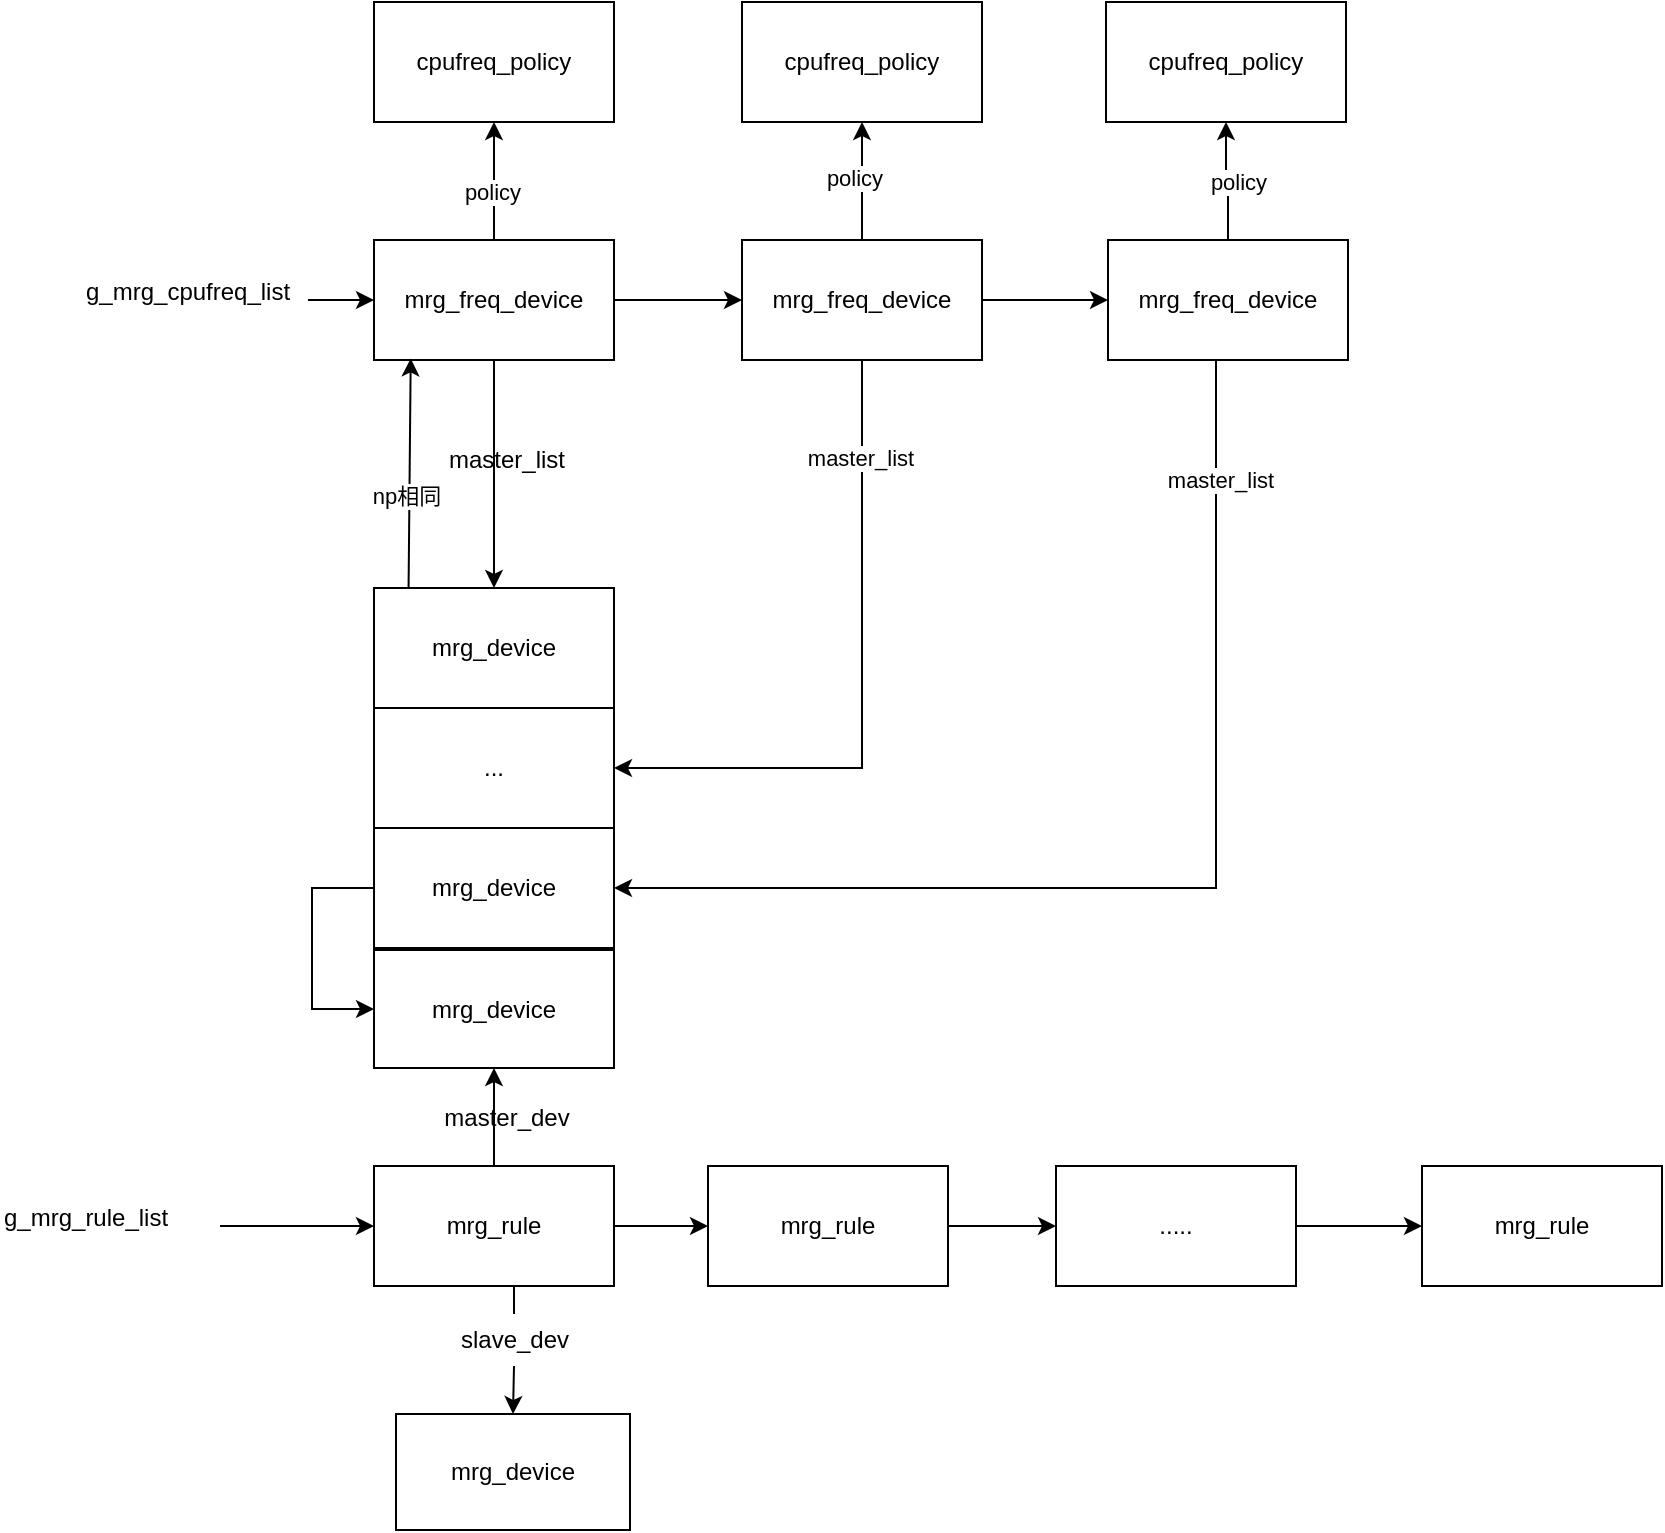 <mxfile version="20.8.20" type="github">
  <diagram name="第 1 页" id="mdu7ti5iHFHdJadFfr3V">
    <mxGraphModel dx="1605" dy="1630" grid="0" gridSize="10" guides="1" tooltips="1" connect="1" arrows="1" fold="1" page="1" pageScale="1" pageWidth="827" pageHeight="1169" math="0" shadow="0">
      <root>
        <mxCell id="0" />
        <mxCell id="1" parent="0" />
        <mxCell id="RSmFcprhgYBJs7K2Uok0-37" style="edgeStyle=orthogonalEdgeStyle;rounded=0;orthogonalLoop=1;jettySize=auto;html=1;" edge="1" parent="1" source="RSmFcprhgYBJs7K2Uok0-18" target="RSmFcprhgYBJs7K2Uok0-33">
          <mxGeometry relative="1" as="geometry" />
        </mxCell>
        <mxCell id="RSmFcprhgYBJs7K2Uok0-48" style="edgeStyle=orthogonalEdgeStyle;rounded=0;orthogonalLoop=1;jettySize=auto;html=1;entryX=0.5;entryY=0;entryDx=0;entryDy=0;" edge="1" parent="1" source="RSmFcprhgYBJs7K2Uok0-18" target="RSmFcprhgYBJs7K2Uok0-32">
          <mxGeometry relative="1" as="geometry" />
        </mxCell>
        <mxCell id="RSmFcprhgYBJs7K2Uok0-62" style="edgeStyle=orthogonalEdgeStyle;rounded=0;orthogonalLoop=1;jettySize=auto;html=1;entryX=0.5;entryY=1;entryDx=0;entryDy=0;" edge="1" parent="1" source="RSmFcprhgYBJs7K2Uok0-18" target="RSmFcprhgYBJs7K2Uok0-59">
          <mxGeometry relative="1" as="geometry" />
        </mxCell>
        <mxCell id="RSmFcprhgYBJs7K2Uok0-65" value="policy" style="edgeLabel;html=1;align=center;verticalAlign=middle;resizable=0;points=[];" vertex="1" connectable="0" parent="RSmFcprhgYBJs7K2Uok0-62">
          <mxGeometry x="-0.191" y="1" relative="1" as="geometry">
            <mxPoint as="offset" />
          </mxGeometry>
        </mxCell>
        <mxCell id="RSmFcprhgYBJs7K2Uok0-18" value="mrg_freq_device" style="rounded=0;whiteSpace=wrap;html=1;" vertex="1" parent="1">
          <mxGeometry x="42" y="-229" width="120" height="60" as="geometry" />
        </mxCell>
        <mxCell id="RSmFcprhgYBJs7K2Uok0-20" style="edgeStyle=orthogonalEdgeStyle;rounded=0;orthogonalLoop=1;jettySize=auto;html=1;entryX=0.5;entryY=1;entryDx=0;entryDy=0;" edge="1" parent="1" source="RSmFcprhgYBJs7K2Uok0-22" target="RSmFcprhgYBJs7K2Uok0-24">
          <mxGeometry relative="1" as="geometry" />
        </mxCell>
        <mxCell id="RSmFcprhgYBJs7K2Uok0-21" style="edgeStyle=orthogonalEdgeStyle;rounded=0;orthogonalLoop=1;jettySize=auto;html=1;entryX=0.5;entryY=0;entryDx=0;entryDy=0;exitX=0.5;exitY=1;exitDx=0;exitDy=0;startArrow=none;" edge="1" parent="1" source="RSmFcprhgYBJs7K2Uok0-27" target="RSmFcprhgYBJs7K2Uok0-26">
          <mxGeometry relative="1" as="geometry" />
        </mxCell>
        <mxCell id="RSmFcprhgYBJs7K2Uok0-45" style="edgeStyle=orthogonalEdgeStyle;rounded=0;orthogonalLoop=1;jettySize=auto;html=1;entryX=0;entryY=0.5;entryDx=0;entryDy=0;" edge="1" parent="1" source="RSmFcprhgYBJs7K2Uok0-22" target="RSmFcprhgYBJs7K2Uok0-42">
          <mxGeometry relative="1" as="geometry" />
        </mxCell>
        <mxCell id="RSmFcprhgYBJs7K2Uok0-22" value="mrg_rule" style="rounded=0;whiteSpace=wrap;html=1;" vertex="1" parent="1">
          <mxGeometry x="42" y="234" width="120" height="60" as="geometry" />
        </mxCell>
        <mxCell id="RSmFcprhgYBJs7K2Uok0-24" value="mrg_device" style="rounded=0;whiteSpace=wrap;html=1;" vertex="1" parent="1">
          <mxGeometry x="42" y="126" width="120" height="59" as="geometry" />
        </mxCell>
        <mxCell id="RSmFcprhgYBJs7K2Uok0-25" value="master_dev" style="text;html=1;align=center;verticalAlign=middle;resizable=0;points=[];autosize=1;strokeColor=none;fillColor=none;" vertex="1" parent="1">
          <mxGeometry x="67.5" y="197" width="81" height="26" as="geometry" />
        </mxCell>
        <mxCell id="RSmFcprhgYBJs7K2Uok0-26" value="mrg_device" style="rounded=0;whiteSpace=wrap;html=1;" vertex="1" parent="1">
          <mxGeometry x="53" y="358" width="117" height="58" as="geometry" />
        </mxCell>
        <mxCell id="RSmFcprhgYBJs7K2Uok0-56" style="edgeStyle=orthogonalEdgeStyle;rounded=0;orthogonalLoop=1;jettySize=auto;html=1;entryX=0;entryY=0.5;entryDx=0;entryDy=0;" edge="1" parent="1" source="RSmFcprhgYBJs7K2Uok0-30" target="RSmFcprhgYBJs7K2Uok0-24">
          <mxGeometry relative="1" as="geometry">
            <Array as="points">
              <mxPoint x="11" y="95" />
              <mxPoint x="11" y="155" />
            </Array>
          </mxGeometry>
        </mxCell>
        <mxCell id="RSmFcprhgYBJs7K2Uok0-30" value="mrg_device" style="rounded=0;whiteSpace=wrap;html=1;" vertex="1" parent="1">
          <mxGeometry x="42" y="65" width="120" height="60" as="geometry" />
        </mxCell>
        <mxCell id="RSmFcprhgYBJs7K2Uok0-31" value="..." style="rounded=0;whiteSpace=wrap;html=1;" vertex="1" parent="1">
          <mxGeometry x="42" y="5" width="120" height="60" as="geometry" />
        </mxCell>
        <mxCell id="RSmFcprhgYBJs7K2Uok0-32" value="mrg_device" style="rounded=0;whiteSpace=wrap;html=1;" vertex="1" parent="1">
          <mxGeometry x="42" y="-55" width="120" height="60" as="geometry" />
        </mxCell>
        <mxCell id="RSmFcprhgYBJs7K2Uok0-38" style="edgeStyle=orthogonalEdgeStyle;rounded=0;orthogonalLoop=1;jettySize=auto;html=1;" edge="1" parent="1" source="RSmFcprhgYBJs7K2Uok0-33" target="RSmFcprhgYBJs7K2Uok0-34">
          <mxGeometry relative="1" as="geometry" />
        </mxCell>
        <mxCell id="RSmFcprhgYBJs7K2Uok0-50" style="edgeStyle=orthogonalEdgeStyle;rounded=0;orthogonalLoop=1;jettySize=auto;html=1;entryX=1;entryY=0.5;entryDx=0;entryDy=0;exitX=0.5;exitY=1;exitDx=0;exitDy=0;" edge="1" parent="1" source="RSmFcprhgYBJs7K2Uok0-33" target="RSmFcprhgYBJs7K2Uok0-31">
          <mxGeometry relative="1" as="geometry" />
        </mxCell>
        <mxCell id="RSmFcprhgYBJs7K2Uok0-51" value="&lt;article data-content=&quot;[{&amp;quot;type&amp;quot;:&amp;quot;block&amp;quot;,&amp;quot;id&amp;quot;:&amp;quot;Tluz-1677480727434&amp;quot;,&amp;quot;name&amp;quot;:&amp;quot;code&amp;quot;,&amp;quot;data&amp;quot;:{&amp;quot;wrap&amp;quot;:false,&amp;quot;language&amp;quot;:&amp;quot;&amp;quot;,&amp;quot;theme&amp;quot;:&amp;quot;default&amp;quot;},&amp;quot;nodes&amp;quot;:[{&amp;quot;type&amp;quot;:&amp;quot;block&amp;quot;,&amp;quot;id&amp;quot;:&amp;quot;vgHy-1677483520936&amp;quot;,&amp;quot;name&amp;quot;:&amp;quot;code-line&amp;quot;,&amp;quot;data&amp;quot;:{},&amp;quot;nodes&amp;quot;:[{&amp;quot;type&amp;quot;:&amp;quot;text&amp;quot;,&amp;quot;id&amp;quot;:&amp;quot;uUUZ-1677483520935&amp;quot;,&amp;quot;leaves&amp;quot;:[{&amp;quot;text&amp;quot;:&amp;quot;master_list&amp;quot;,&amp;quot;marks&amp;quot;:[]}]}]}],&amp;quot;state&amp;quot;:{}}]&quot;&gt;&lt;div data-language=&quot;&quot; style=&quot;&quot; data-theme=&quot;default&quot;&gt;master_list&lt;/div&gt;&lt;/article&gt;" style="edgeLabel;html=1;align=center;verticalAlign=middle;resizable=0;points=[];" vertex="1" connectable="0" parent="RSmFcprhgYBJs7K2Uok0-50">
          <mxGeometry x="-0.701" y="-1" relative="1" as="geometry">
            <mxPoint as="offset" />
          </mxGeometry>
        </mxCell>
        <mxCell id="RSmFcprhgYBJs7K2Uok0-63" style="edgeStyle=orthogonalEdgeStyle;rounded=0;orthogonalLoop=1;jettySize=auto;html=1;entryX=0.5;entryY=1;entryDx=0;entryDy=0;" edge="1" parent="1" source="RSmFcprhgYBJs7K2Uok0-33" target="RSmFcprhgYBJs7K2Uok0-60">
          <mxGeometry relative="1" as="geometry" />
        </mxCell>
        <mxCell id="RSmFcprhgYBJs7K2Uok0-33" value="mrg_freq_device" style="rounded=0;whiteSpace=wrap;html=1;" vertex="1" parent="1">
          <mxGeometry x="226" y="-229" width="120" height="60" as="geometry" />
        </mxCell>
        <mxCell id="RSmFcprhgYBJs7K2Uok0-52" style="edgeStyle=orthogonalEdgeStyle;rounded=0;orthogonalLoop=1;jettySize=auto;html=1;entryX=1;entryY=0.5;entryDx=0;entryDy=0;" edge="1" parent="1" source="RSmFcprhgYBJs7K2Uok0-34" target="RSmFcprhgYBJs7K2Uok0-30">
          <mxGeometry relative="1" as="geometry">
            <Array as="points">
              <mxPoint x="463" y="95" />
            </Array>
          </mxGeometry>
        </mxCell>
        <mxCell id="RSmFcprhgYBJs7K2Uok0-53" value="&lt;article data-content=&quot;[{&amp;quot;type&amp;quot;:&amp;quot;block&amp;quot;,&amp;quot;id&amp;quot;:&amp;quot;Tluz-1677480727434&amp;quot;,&amp;quot;name&amp;quot;:&amp;quot;code&amp;quot;,&amp;quot;data&amp;quot;:{&amp;quot;wrap&amp;quot;:false,&amp;quot;language&amp;quot;:&amp;quot;&amp;quot;,&amp;quot;theme&amp;quot;:&amp;quot;default&amp;quot;},&amp;quot;nodes&amp;quot;:[{&amp;quot;type&amp;quot;:&amp;quot;block&amp;quot;,&amp;quot;id&amp;quot;:&amp;quot;vgHy-1677483520936&amp;quot;,&amp;quot;name&amp;quot;:&amp;quot;code-line&amp;quot;,&amp;quot;data&amp;quot;:{},&amp;quot;nodes&amp;quot;:[{&amp;quot;type&amp;quot;:&amp;quot;text&amp;quot;,&amp;quot;id&amp;quot;:&amp;quot;uUUZ-1677483520935&amp;quot;,&amp;quot;leaves&amp;quot;:[{&amp;quot;text&amp;quot;:&amp;quot;master_list&amp;quot;,&amp;quot;marks&amp;quot;:[]}]}]}],&amp;quot;state&amp;quot;:{}}]&quot;&gt;&lt;div data-language=&quot;&quot; style=&quot;&quot; data-theme=&quot;default&quot;&gt;master_list&lt;/div&gt;&lt;/article&gt;" style="edgeLabel;html=1;align=center;verticalAlign=middle;resizable=0;points=[];" vertex="1" connectable="0" parent="RSmFcprhgYBJs7K2Uok0-52">
          <mxGeometry x="-0.788" y="2" relative="1" as="geometry">
            <mxPoint as="offset" />
          </mxGeometry>
        </mxCell>
        <mxCell id="RSmFcprhgYBJs7K2Uok0-64" style="edgeStyle=orthogonalEdgeStyle;rounded=0;orthogonalLoop=1;jettySize=auto;html=1;entryX=0.5;entryY=1;entryDx=0;entryDy=0;" edge="1" parent="1" source="RSmFcprhgYBJs7K2Uok0-34" target="RSmFcprhgYBJs7K2Uok0-61">
          <mxGeometry relative="1" as="geometry" />
        </mxCell>
        <mxCell id="RSmFcprhgYBJs7K2Uok0-34" value="mrg_freq_device" style="rounded=0;whiteSpace=wrap;html=1;" vertex="1" parent="1">
          <mxGeometry x="409" y="-229" width="120" height="60" as="geometry" />
        </mxCell>
        <mxCell id="RSmFcprhgYBJs7K2Uok0-36" style="edgeStyle=orthogonalEdgeStyle;rounded=0;orthogonalLoop=1;jettySize=auto;html=1;" edge="1" parent="1" source="RSmFcprhgYBJs7K2Uok0-35" target="RSmFcprhgYBJs7K2Uok0-18">
          <mxGeometry relative="1" as="geometry" />
        </mxCell>
        <mxCell id="RSmFcprhgYBJs7K2Uok0-35" value="&lt;meta charset=&quot;utf-8&quot;&gt;&lt;article data-content=&quot;[{&amp;quot;type&amp;quot;:&amp;quot;block&amp;quot;,&amp;quot;id&amp;quot;:&amp;quot;Tluz-1677480727434&amp;quot;,&amp;quot;name&amp;quot;:&amp;quot;code&amp;quot;,&amp;quot;data&amp;quot;:{&amp;quot;wrap&amp;quot;:false,&amp;quot;language&amp;quot;:&amp;quot;&amp;quot;,&amp;quot;theme&amp;quot;:&amp;quot;default&amp;quot;},&amp;quot;nodes&amp;quot;:[{&amp;quot;type&amp;quot;:&amp;quot;block&amp;quot;,&amp;quot;id&amp;quot;:&amp;quot;RiQY-1677484245727&amp;quot;,&amp;quot;name&amp;quot;:&amp;quot;code-line&amp;quot;,&amp;quot;data&amp;quot;:{},&amp;quot;nodes&amp;quot;:[{&amp;quot;type&amp;quot;:&amp;quot;text&amp;quot;,&amp;quot;id&amp;quot;:&amp;quot;qBcn-1677484245725&amp;quot;,&amp;quot;leaves&amp;quot;:[{&amp;quot;text&amp;quot;:&amp;quot;g_mrg_cpufreq_list&amp;quot;,&amp;quot;marks&amp;quot;:[]}]}]}],&amp;quot;state&amp;quot;:{}}]&quot;&gt;&lt;div data-language=&quot;&quot; style=&quot;&quot; data-theme=&quot;default&quot;&gt;g_mrg_cpufreq_list&lt;/div&gt;&lt;/article&gt;" style="text;whiteSpace=wrap;html=1;" vertex="1" parent="1">
          <mxGeometry x="-104" y="-217" width="113" height="36" as="geometry" />
        </mxCell>
        <mxCell id="RSmFcprhgYBJs7K2Uok0-40" style="edgeStyle=orthogonalEdgeStyle;rounded=0;orthogonalLoop=1;jettySize=auto;html=1;entryX=0;entryY=0.5;entryDx=0;entryDy=0;" edge="1" parent="1" source="RSmFcprhgYBJs7K2Uok0-39" target="RSmFcprhgYBJs7K2Uok0-22">
          <mxGeometry relative="1" as="geometry" />
        </mxCell>
        <mxCell id="RSmFcprhgYBJs7K2Uok0-39" value="&lt;meta charset=&quot;utf-8&quot;&gt;&lt;article data-content=&quot;[{&amp;quot;type&amp;quot;:&amp;quot;block&amp;quot;,&amp;quot;id&amp;quot;:&amp;quot;Tluz-1677480727434&amp;quot;,&amp;quot;name&amp;quot;:&amp;quot;code&amp;quot;,&amp;quot;data&amp;quot;:{&amp;quot;wrap&amp;quot;:false,&amp;quot;language&amp;quot;:&amp;quot;&amp;quot;,&amp;quot;theme&amp;quot;:&amp;quot;default&amp;quot;},&amp;quot;nodes&amp;quot;:[{&amp;quot;type&amp;quot;:&amp;quot;block&amp;quot;,&amp;quot;id&amp;quot;:&amp;quot;BoUh-1677482094588&amp;quot;,&amp;quot;name&amp;quot;:&amp;quot;code-line&amp;quot;,&amp;quot;data&amp;quot;:{},&amp;quot;nodes&amp;quot;:[{&amp;quot;type&amp;quot;:&amp;quot;text&amp;quot;,&amp;quot;id&amp;quot;:&amp;quot;zGaO-1677482094586&amp;quot;,&amp;quot;leaves&amp;quot;:[{&amp;quot;text&amp;quot;:&amp;quot;g_mrg_rule_list&amp;quot;,&amp;quot;marks&amp;quot;:[]}]}]}],&amp;quot;state&amp;quot;:{}}]&quot;&gt;&lt;div data-language=&quot;&quot; style=&quot;&quot; data-theme=&quot;default&quot;&gt;g_mrg_rule_list&lt;/div&gt;&lt;/article&gt;" style="text;whiteSpace=wrap;html=1;" vertex="1" parent="1">
          <mxGeometry x="-145" y="246" width="110" height="36" as="geometry" />
        </mxCell>
        <mxCell id="RSmFcprhgYBJs7K2Uok0-41" value="" style="edgeStyle=orthogonalEdgeStyle;rounded=0;orthogonalLoop=1;jettySize=auto;html=1;entryX=0.5;entryY=0;entryDx=0;entryDy=0;exitX=0.5;exitY=1;exitDx=0;exitDy=0;endArrow=none;" edge="1" parent="1" source="RSmFcprhgYBJs7K2Uok0-22" target="RSmFcprhgYBJs7K2Uok0-27">
          <mxGeometry relative="1" as="geometry">
            <mxPoint x="102" y="294" as="sourcePoint" />
            <mxPoint x="102" y="364" as="targetPoint" />
          </mxGeometry>
        </mxCell>
        <mxCell id="RSmFcprhgYBJs7K2Uok0-27" value="slave_dev" style="text;html=1;align=center;verticalAlign=middle;resizable=0;points=[];autosize=1;strokeColor=none;fillColor=none;" vertex="1" parent="1">
          <mxGeometry x="76" y="308" width="72" height="26" as="geometry" />
        </mxCell>
        <mxCell id="RSmFcprhgYBJs7K2Uok0-46" style="edgeStyle=orthogonalEdgeStyle;rounded=0;orthogonalLoop=1;jettySize=auto;html=1;entryX=0;entryY=0.5;entryDx=0;entryDy=0;" edge="1" parent="1" source="RSmFcprhgYBJs7K2Uok0-42" target="RSmFcprhgYBJs7K2Uok0-43">
          <mxGeometry relative="1" as="geometry" />
        </mxCell>
        <mxCell id="RSmFcprhgYBJs7K2Uok0-42" value="mrg_rule" style="rounded=0;whiteSpace=wrap;html=1;" vertex="1" parent="1">
          <mxGeometry x="209" y="234" width="120" height="60" as="geometry" />
        </mxCell>
        <mxCell id="RSmFcprhgYBJs7K2Uok0-47" style="edgeStyle=orthogonalEdgeStyle;rounded=0;orthogonalLoop=1;jettySize=auto;html=1;entryX=0;entryY=0.5;entryDx=0;entryDy=0;" edge="1" parent="1" source="RSmFcprhgYBJs7K2Uok0-43" target="RSmFcprhgYBJs7K2Uok0-44">
          <mxGeometry relative="1" as="geometry" />
        </mxCell>
        <mxCell id="RSmFcprhgYBJs7K2Uok0-43" value="....." style="rounded=0;whiteSpace=wrap;html=1;" vertex="1" parent="1">
          <mxGeometry x="383" y="234" width="120" height="60" as="geometry" />
        </mxCell>
        <mxCell id="RSmFcprhgYBJs7K2Uok0-44" value="mrg_rule" style="rounded=0;whiteSpace=wrap;html=1;" vertex="1" parent="1">
          <mxGeometry x="566" y="234" width="120" height="60" as="geometry" />
        </mxCell>
        <mxCell id="RSmFcprhgYBJs7K2Uok0-49" value="&lt;article data-content=&quot;[{&amp;quot;type&amp;quot;:&amp;quot;block&amp;quot;,&amp;quot;id&amp;quot;:&amp;quot;Tluz-1677480727434&amp;quot;,&amp;quot;name&amp;quot;:&amp;quot;code&amp;quot;,&amp;quot;data&amp;quot;:{&amp;quot;wrap&amp;quot;:false,&amp;quot;language&amp;quot;:&amp;quot;&amp;quot;,&amp;quot;theme&amp;quot;:&amp;quot;default&amp;quot;},&amp;quot;nodes&amp;quot;:[{&amp;quot;type&amp;quot;:&amp;quot;block&amp;quot;,&amp;quot;id&amp;quot;:&amp;quot;vgHy-1677483520936&amp;quot;,&amp;quot;name&amp;quot;:&amp;quot;code-line&amp;quot;,&amp;quot;data&amp;quot;:{},&amp;quot;nodes&amp;quot;:[{&amp;quot;type&amp;quot;:&amp;quot;text&amp;quot;,&amp;quot;id&amp;quot;:&amp;quot;uUUZ-1677483520935&amp;quot;,&amp;quot;leaves&amp;quot;:[{&amp;quot;text&amp;quot;:&amp;quot;master_list&amp;quot;,&amp;quot;marks&amp;quot;:[]}]}]}],&amp;quot;state&amp;quot;:{}}]&quot;&gt;&lt;div data-language=&quot;&quot; style=&quot;&quot; data-theme=&quot;default&quot;&gt;master_list&lt;/div&gt;&lt;/article&gt;" style="text;html=1;align=center;verticalAlign=middle;resizable=0;points=[];autosize=1;strokeColor=none;fillColor=none;" vertex="1" parent="1">
          <mxGeometry x="70" y="-132" width="76" height="26" as="geometry" />
        </mxCell>
        <mxCell id="RSmFcprhgYBJs7K2Uok0-57" value="" style="endArrow=classic;html=1;rounded=0;exitX=0.144;exitY=0.009;exitDx=0;exitDy=0;entryX=0.153;entryY=0.987;entryDx=0;entryDy=0;entryPerimeter=0;exitPerimeter=0;" edge="1" parent="1" source="RSmFcprhgYBJs7K2Uok0-32" target="RSmFcprhgYBJs7K2Uok0-18">
          <mxGeometry width="50" height="50" relative="1" as="geometry">
            <mxPoint x="-187" y="-53" as="sourcePoint" />
            <mxPoint x="-137" y="-103" as="targetPoint" />
          </mxGeometry>
        </mxCell>
        <mxCell id="RSmFcprhgYBJs7K2Uok0-58" value="np相同" style="edgeLabel;html=1;align=center;verticalAlign=middle;resizable=0;points=[];" vertex="1" connectable="0" parent="RSmFcprhgYBJs7K2Uok0-57">
          <mxGeometry x="-0.184" y="2" relative="1" as="geometry">
            <mxPoint as="offset" />
          </mxGeometry>
        </mxCell>
        <mxCell id="RSmFcprhgYBJs7K2Uok0-59" value="cpufreq_policy" style="rounded=0;whiteSpace=wrap;html=1;" vertex="1" parent="1">
          <mxGeometry x="42" y="-348" width="120" height="60" as="geometry" />
        </mxCell>
        <mxCell id="RSmFcprhgYBJs7K2Uok0-60" value="cpufreq_policy" style="rounded=0;whiteSpace=wrap;html=1;" vertex="1" parent="1">
          <mxGeometry x="226" y="-348" width="120" height="60" as="geometry" />
        </mxCell>
        <mxCell id="RSmFcprhgYBJs7K2Uok0-61" value="cpufreq_policy" style="rounded=0;whiteSpace=wrap;html=1;" vertex="1" parent="1">
          <mxGeometry x="408" y="-348" width="120" height="60" as="geometry" />
        </mxCell>
        <mxCell id="RSmFcprhgYBJs7K2Uok0-66" value="policy" style="edgeLabel;html=1;align=center;verticalAlign=middle;resizable=0;points=[];" vertex="1" connectable="0" parent="1">
          <mxGeometry x="162" y="-243" as="geometry">
            <mxPoint x="120" y="-17" as="offset" />
          </mxGeometry>
        </mxCell>
        <mxCell id="RSmFcprhgYBJs7K2Uok0-67" value="policy" style="edgeLabel;html=1;align=center;verticalAlign=middle;resizable=0;points=[];" vertex="1" connectable="0" parent="1">
          <mxGeometry x="474" y="-258" as="geometry" />
        </mxCell>
      </root>
    </mxGraphModel>
  </diagram>
</mxfile>
